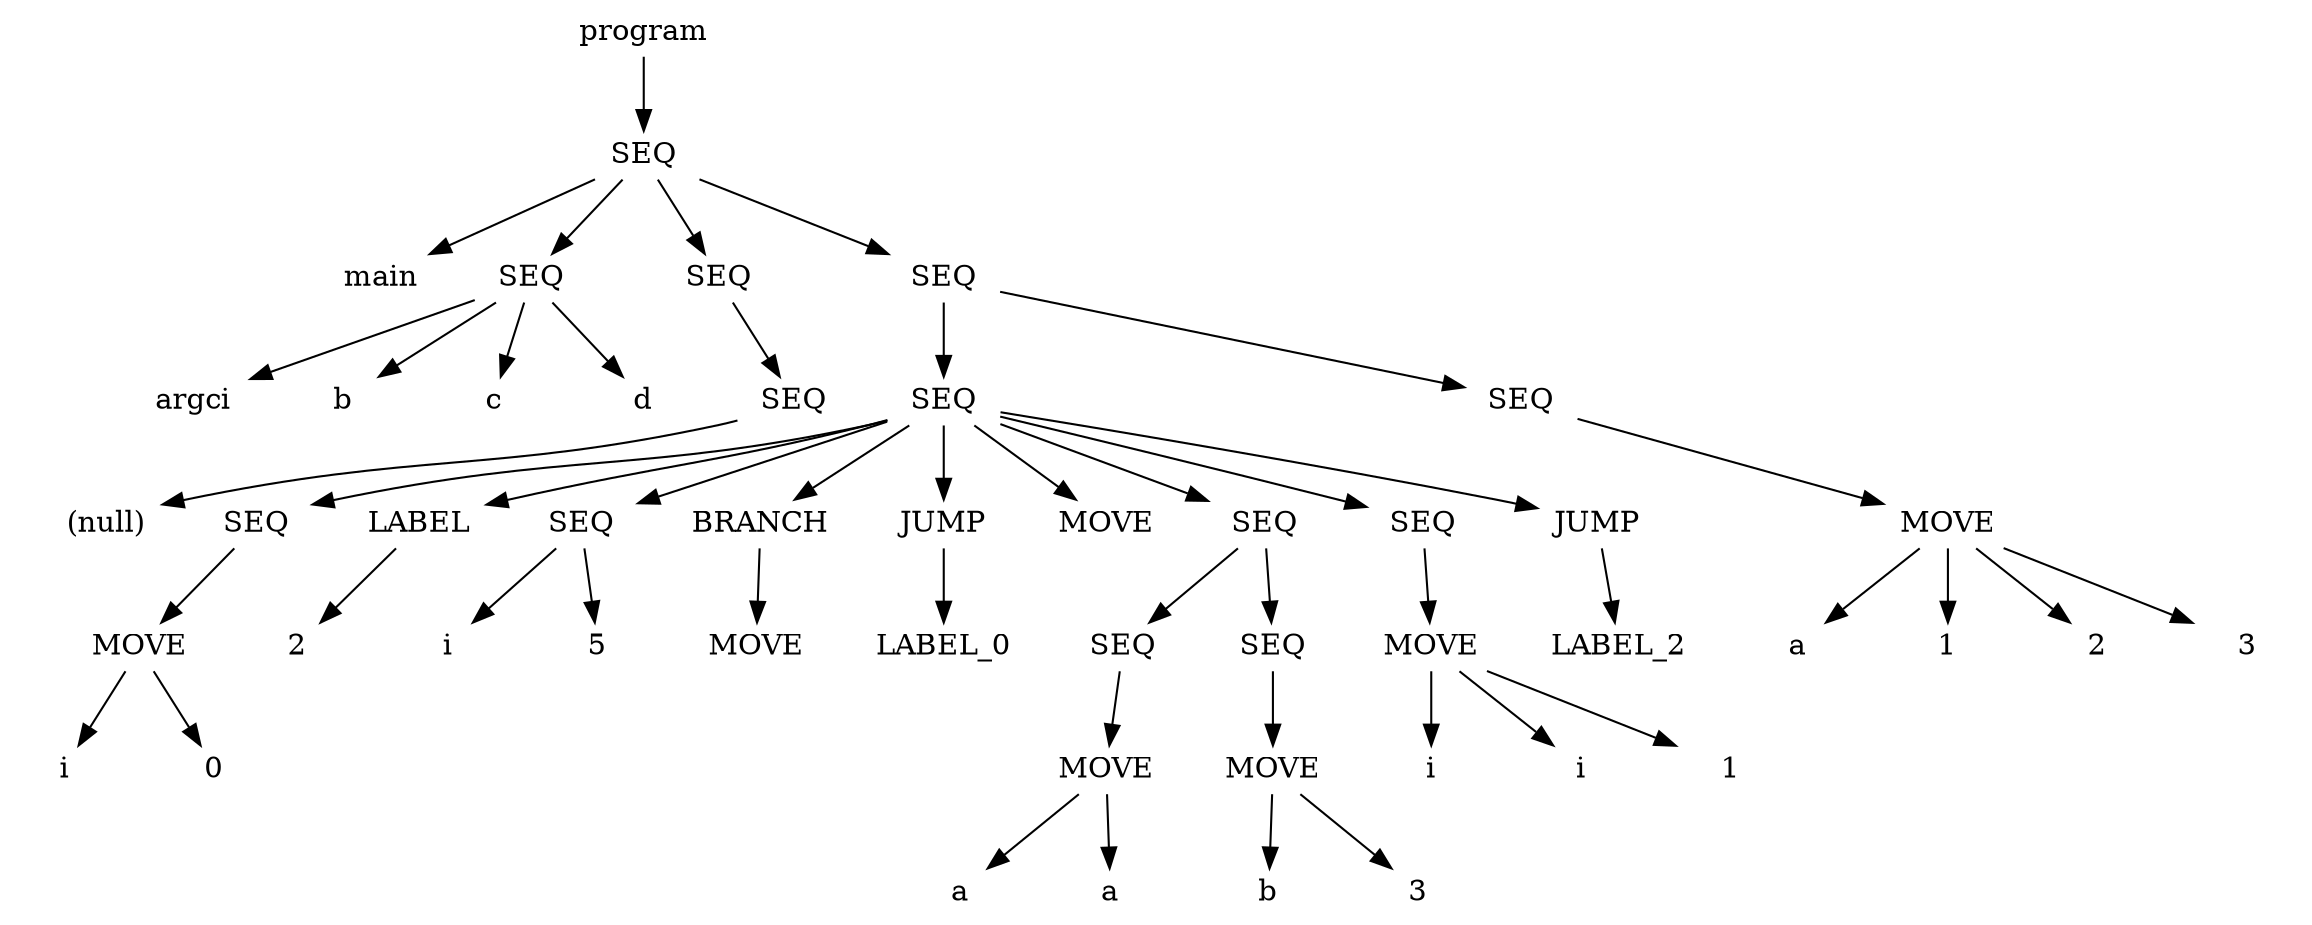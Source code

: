 digraph G{
	node0[shape=plaintext, label="program", height=.3];
	node1[shape=plaintext, label="SEQ", height=.3];
	node0->node1;
	node2[shape=plaintext, label="main", height=.3];
	node1->node2;
	node3[shape=plaintext, label="SEQ", height=.3];
	node1->node3;
	node4[shape=plaintext, label="argci", height=.3];
	node3->node4;
	node5[shape=plaintext, label="b", height=.3];
	node3->node5;
	node6[shape=plaintext, label="c", height=.3];
	node3->node6;
	node7[shape=plaintext, label="d", height=.3];
	node3->node7;
	node8[shape=plaintext, label="SEQ", height=.3];
	node1->node8;
	node9[shape=plaintext, label="SEQ", height=.3];
	node8->node9;
	node10[shape=plaintext, label="(null)", height=.3];
	node9->node10;
	node11[shape=plaintext, label="SEQ", height=.3];
	node1->node11;
	node12[shape=plaintext, label="SEQ", height=.3];
	node11->node12;
	node13[shape=plaintext, label="SEQ", height=.3];
	node12->node13;
	node14[shape=plaintext, label="MOVE", height=.3];
	node13->node14;
	node15[shape=plaintext, label="i", height=.3];
	node14->node15;
	node16[shape=plaintext, label="0", height=.3];
	node14->node16;
	node17[shape=plaintext, label="LABEL", height=.3];
	node18[shape=plaintext, label="2", height=.3];
	node12->node17;
	node17->node18;
	node19[shape=plaintext, label="SEQ", height=.3];
	node12->node19;
	node20[shape=plaintext, label="i", height=.3];
	node19->node20;
	node21[shape=plaintext, label="5", height=.3];
	node19->node21;
	node22[shape=plaintext, label="BRANCH", height=.3];
	node12->node22;
	node23[shape=plaintext, label="MOVE", height=.3];
	node22->node23;
	node24[shape=plaintext, label="JUMP", height=.3];
	node25[shape=plaintext, label="LABEL_0", height=.3];
	node12->node24;
	node24->node25;
	node26[shape=plaintext, label="MOVE", height=.3];
	node12->node26;
	node27[shape=plaintext, label="SEQ", height=.3];
	node12->node27;
	node28[shape=plaintext, label="SEQ", height=.3];
	node27->node28;
	node29[shape=plaintext, label="MOVE", height=.3];
	node28->node29;
	node30[shape=plaintext, label="a", height=.3];
	node29->node30;
	node31[shape=plaintext, label="a", height=.3];
	node29->node31;
	node32[shape=plaintext, label="SEQ", height=.3];
	node27->node32;
	node33[shape=plaintext, label="MOVE", height=.3];
	node32->node33;
	node34[shape=plaintext, label="b", height=.3];
	node33->node34;
	node35[shape=plaintext, label="3", height=.3];
	node33->node35;
	node36[shape=plaintext, label="SEQ", height=.3];
	node12->node36;
	node37[shape=plaintext, label="MOVE", height=.3];
	node36->node37;
	node38[shape=plaintext, label="i", height=.3];
	node37->node38;
	node39[shape=plaintext, label="i", height=.3];
	node37->node39;
	node40[shape=plaintext, label="1", height=.3];
	node37->node40;
	node41[shape=plaintext, label="JUMP", height=.3];
	node42[shape=plaintext, label="LABEL_2", height=.3];
	node12->node41;
	node41->node42;
	node43[shape=plaintext, label="SEQ", height=.3];
	node11->node43;
	node44[shape=plaintext, label="MOVE", height=.3];
	node43->node44;
	node45[shape=plaintext, label="a", height=.3];
	node44->node45;
	node46[shape=plaintext, label="1", height=.3];
	node44->node46;
	node47[shape=plaintext, label="2", height=.3];
	node44->node47;
	node48[shape=plaintext, label="3", height=.3];
	node44->node48;
}
